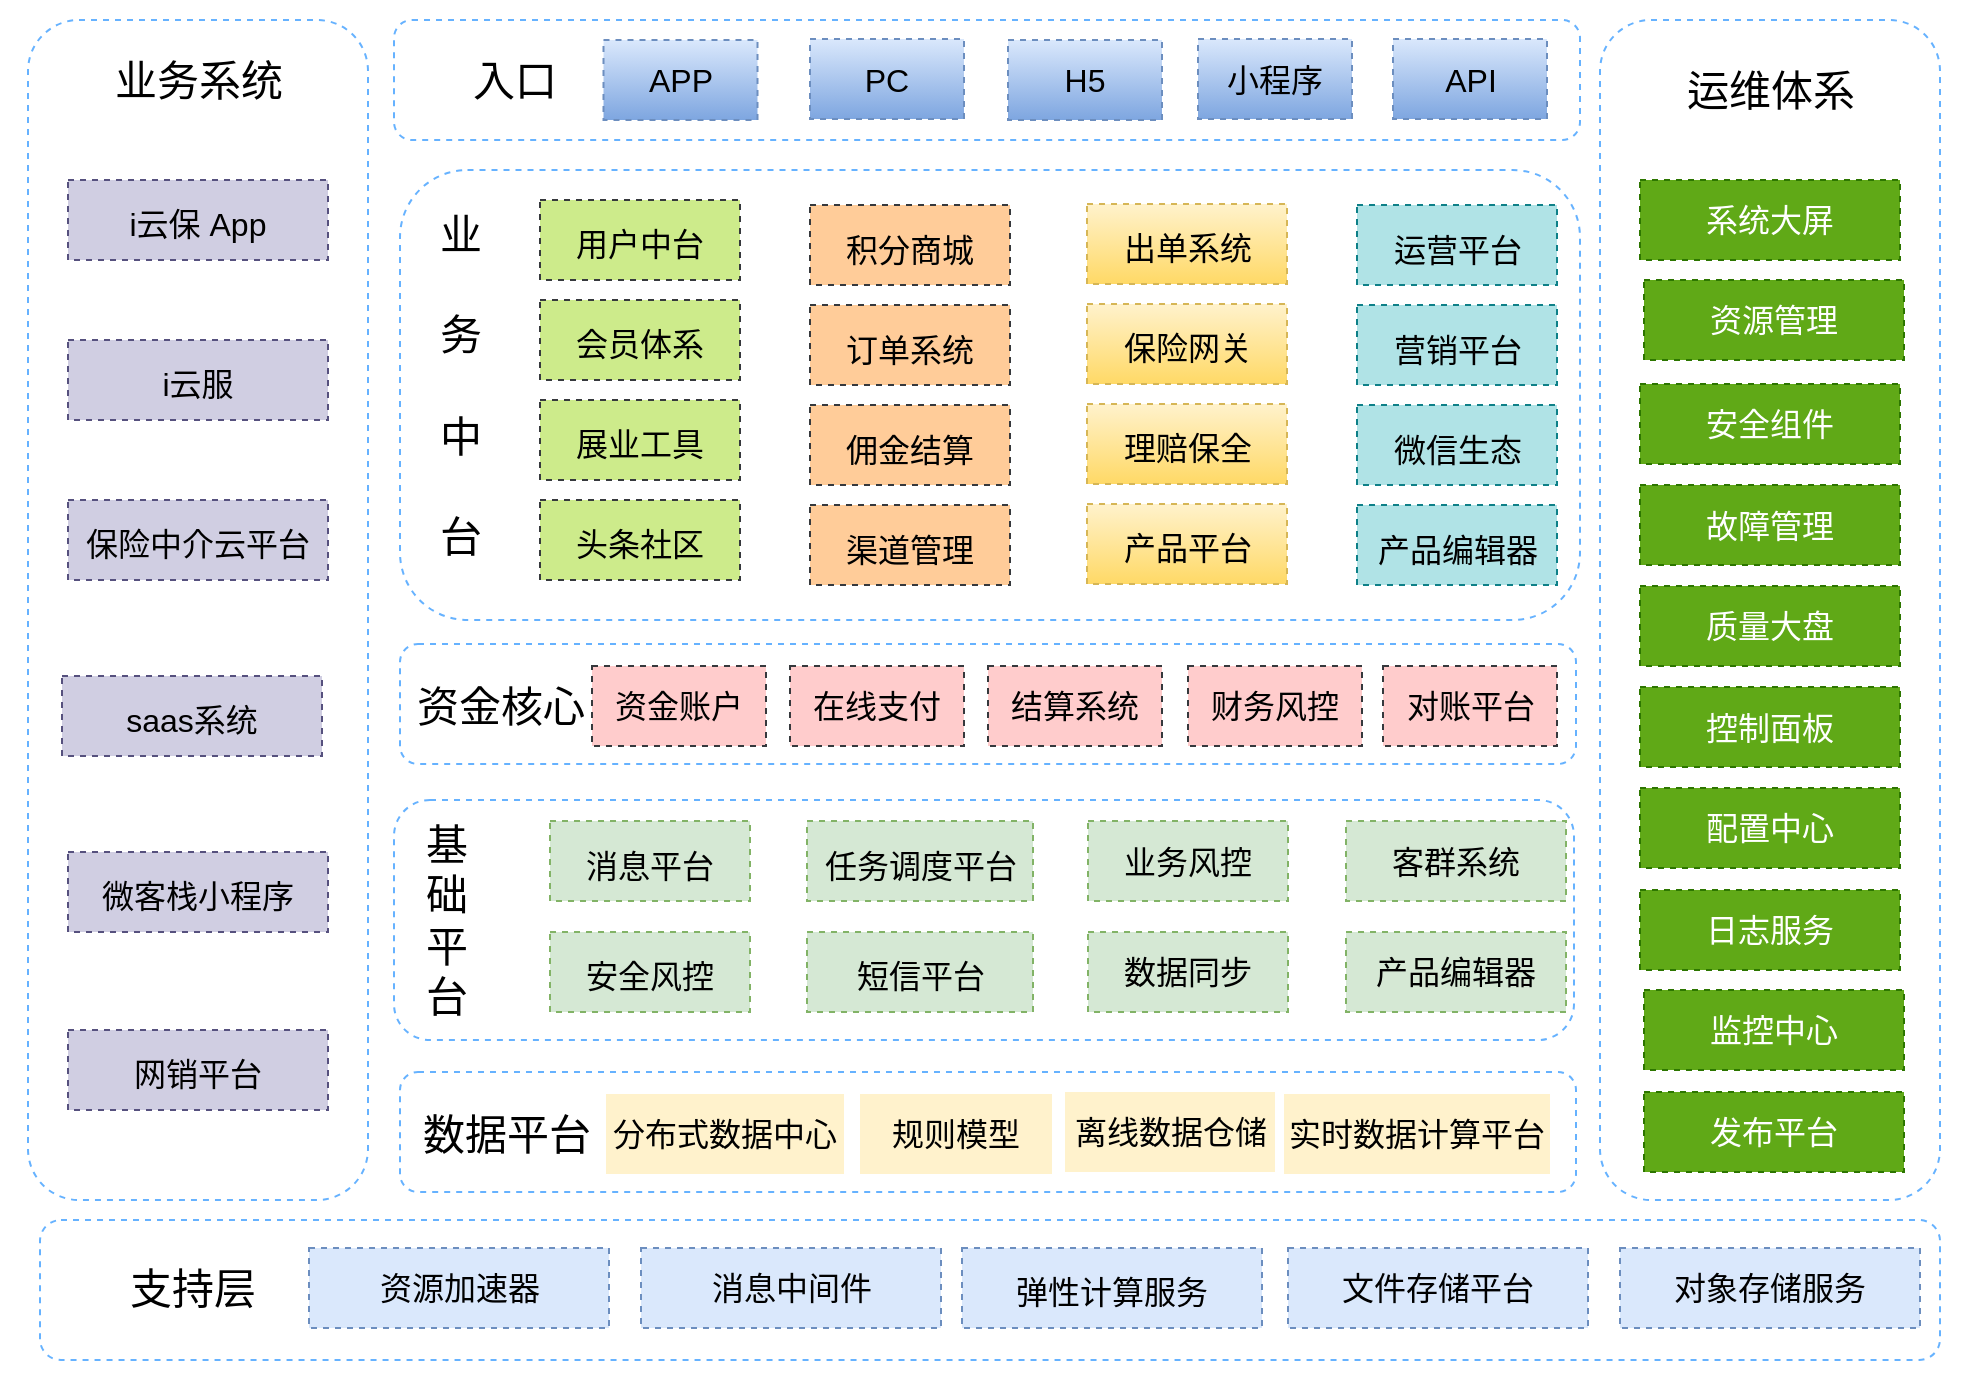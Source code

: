 <mxfile version="13.9.9" type="github">
  <diagram id="Z4rZu4gzG-g9UAVYbysw" name="第 1 页">
    <mxGraphModel dx="1586" dy="1096" grid="1" gridSize="10" guides="1" tooltips="1" connect="1" arrows="1" fold="1" page="0" pageScale="1" pageWidth="827" pageHeight="1169" math="0" shadow="0">
      <root>
        <mxCell id="0" />
        <mxCell id="1" parent="0" />
        <mxCell id="7GG59EkyPDcK3Kt1OEhz-5" value="" style="rounded=1;whiteSpace=wrap;html=1;dashed=1;strokeColor=#66B2FF;fontSize=21;" vertex="1" parent="1">
          <mxGeometry x="-46" y="-120" width="170" height="590" as="geometry" />
        </mxCell>
        <mxCell id="gegUZrvBjKPwMkM6OcZD-2" value="" style="rounded=0;whiteSpace=wrap;html=1;strokeColor=none;fillColor=none;" parent="1" vertex="1">
          <mxGeometry x="-60" y="-130" width="980" height="690" as="geometry" />
        </mxCell>
        <mxCell id="gegUZrvBjKPwMkM6OcZD-3" value="" style="rounded=1;whiteSpace=wrap;html=1;strokeColor=#66B2FF;dashed=1;" parent="1" vertex="1">
          <mxGeometry x="-40" y="480" width="950" height="70" as="geometry" />
        </mxCell>
        <mxCell id="gegUZrvBjKPwMkM6OcZD-11" value="资源加速器" style="rounded=0;whiteSpace=wrap;html=1;dashed=1;strokeColor=#6c8ebf;fontSize=16;fillColor=#dae8fc;" parent="1" vertex="1">
          <mxGeometry x="94.5" y="494" width="150" height="40" as="geometry" />
        </mxCell>
        <mxCell id="gegUZrvBjKPwMkM6OcZD-14" value="消息中间件&lt;br style=&quot;font-size: 16px&quot;&gt;" style="rounded=0;whiteSpace=wrap;html=1;dashed=1;strokeColor=#6c8ebf;fontSize=16;fillColor=#dae8fc;" parent="1" vertex="1">
          <mxGeometry x="260.5" y="494" width="150" height="40" as="geometry" />
        </mxCell>
        <mxCell id="gegUZrvBjKPwMkM6OcZD-19" value="对象存储服务" style="rounded=0;whiteSpace=wrap;html=1;dashed=1;strokeColor=#6c8ebf;fontSize=16;fillColor=#dae8fc;" parent="1" vertex="1">
          <mxGeometry x="750" y="494" width="150" height="40" as="geometry" />
        </mxCell>
        <mxCell id="gegUZrvBjKPwMkM6OcZD-20" value="&lt;span style=&quot;font-size: 16px&quot;&gt;弹性计算服务&lt;/span&gt;" style="rounded=0;whiteSpace=wrap;html=1;dashed=1;strokeColor=#6c8ebf;fontSize=21;fillColor=#dae8fc;" parent="1" vertex="1">
          <mxGeometry x="421" y="494" width="150" height="40" as="geometry" />
        </mxCell>
        <mxCell id="gegUZrvBjKPwMkM6OcZD-21" value="文件存储平台" style="rounded=0;whiteSpace=wrap;html=1;dashed=1;strokeColor=#6c8ebf;fontSize=16;fillColor=#dae8fc;" parent="1" vertex="1">
          <mxGeometry x="584" y="494" width="150" height="40" as="geometry" />
        </mxCell>
        <mxCell id="gegUZrvBjKPwMkM6OcZD-26" value="" style="rounded=1;whiteSpace=wrap;html=1;strokeColor=#66B2FF;dashed=1;" parent="1" vertex="1">
          <mxGeometry x="137" y="270" width="590" height="120" as="geometry" />
        </mxCell>
        <mxCell id="gegUZrvBjKPwMkM6OcZD-27" value="" style="rounded=1;whiteSpace=wrap;html=1;strokeColor=#66B2FF;dashed=1;" parent="1" vertex="1">
          <mxGeometry x="140" y="406" width="588" height="60" as="geometry" />
        </mxCell>
        <mxCell id="gegUZrvBjKPwMkM6OcZD-29" value="" style="rounded=1;whiteSpace=wrap;html=1;strokeColor=#66B2FF;dashed=1;" parent="1" vertex="1">
          <mxGeometry x="140" y="-45" width="590" height="225" as="geometry" />
        </mxCell>
        <mxCell id="gegUZrvBjKPwMkM6OcZD-38" value="基&lt;br&gt;础&lt;br&gt;平&lt;br&gt;台&lt;br&gt;" style="text;html=1;resizable=0;autosize=1;align=center;verticalAlign=middle;points=[];fillColor=none;strokeColor=none;rounded=0;dashed=1;fontSize=21;" parent="1" vertex="1">
          <mxGeometry x="143" y="275" width="40" height="110" as="geometry" />
        </mxCell>
        <mxCell id="gegUZrvBjKPwMkM6OcZD-40" value="分布式数据中心" style="rounded=0;whiteSpace=wrap;html=1;dashed=1;strokeColor=none;fontSize=16;fillColor=#fff2cc;" parent="1" vertex="1">
          <mxGeometry x="243" y="417" width="119" height="40" as="geometry" />
        </mxCell>
        <mxCell id="gegUZrvBjKPwMkM6OcZD-47" value="&lt;span style=&quot;font-size: 16px&quot;&gt;消息平台&lt;/span&gt;" style="rounded=0;whiteSpace=wrap;html=1;dashed=1;strokeColor=#82b366;fontSize=21;fillColor=#d5e8d4;" parent="1" vertex="1">
          <mxGeometry x="215" y="280.5" width="100" height="40" as="geometry" />
        </mxCell>
        <mxCell id="gegUZrvBjKPwMkM6OcZD-48" value="&lt;span style=&quot;font-size: 16px&quot;&gt;任务调度平台&lt;/span&gt;" style="rounded=0;whiteSpace=wrap;html=1;dashed=1;strokeColor=#82b366;fontSize=21;fillColor=#d5e8d4;" parent="1" vertex="1">
          <mxGeometry x="343.5" y="280.5" width="113" height="40" as="geometry" />
        </mxCell>
        <mxCell id="gegUZrvBjKPwMkM6OcZD-49" value="&lt;span style=&quot;font-size: 16px&quot;&gt;业务风控&lt;/span&gt;" style="rounded=0;whiteSpace=wrap;html=1;dashed=1;strokeColor=#82b366;fontSize=16;fillColor=#d5e8d4;" parent="1" vertex="1">
          <mxGeometry x="484" y="280.5" width="100" height="40" as="geometry" />
        </mxCell>
        <mxCell id="gegUZrvBjKPwMkM6OcZD-50" value="客群系统" style="rounded=0;whiteSpace=wrap;html=1;dashed=1;strokeColor=#82b366;fontSize=16;fillColor=#d5e8d4;" parent="1" vertex="1">
          <mxGeometry x="613" y="280.5" width="110" height="40" as="geometry" />
        </mxCell>
        <mxCell id="gegUZrvBjKPwMkM6OcZD-52" value="数据平台" style="text;html=1;resizable=0;autosize=1;align=center;verticalAlign=middle;points=[];fillColor=none;strokeColor=none;rounded=0;dashed=1;fontSize=21;" parent="1" vertex="1">
          <mxGeometry x="143" y="422" width="100" height="30" as="geometry" />
        </mxCell>
        <mxCell id="gegUZrvBjKPwMkM6OcZD-55" value="离线数据仓储" style="rounded=0;whiteSpace=wrap;html=1;dashed=1;strokeColor=none;fontSize=16;fillColor=#fff2cc;" parent="1" vertex="1">
          <mxGeometry x="472.5" y="416" width="105" height="40" as="geometry" />
        </mxCell>
        <mxCell id="gegUZrvBjKPwMkM6OcZD-56" value="实时数据计算平台" style="rounded=0;whiteSpace=wrap;html=1;dashed=1;strokeColor=none;fontSize=16;fillColor=#fff2cc;" parent="1" vertex="1">
          <mxGeometry x="582" y="417" width="133" height="40" as="geometry" />
        </mxCell>
        <mxCell id="gegUZrvBjKPwMkM6OcZD-57" value="" style="rounded=1;whiteSpace=wrap;html=1;strokeColor=#66B2FF;dashed=1;" parent="1" vertex="1">
          <mxGeometry x="140" y="192" width="588" height="60" as="geometry" />
        </mxCell>
        <mxCell id="gegUZrvBjKPwMkM6OcZD-58" value="资金账户" style="rounded=0;whiteSpace=wrap;html=1;dashed=1;strokeColor=#36393d;fontSize=16;fillColor=#ffcccc;" parent="1" vertex="1">
          <mxGeometry x="236" y="203" width="87" height="40" as="geometry" />
        </mxCell>
        <mxCell id="gegUZrvBjKPwMkM6OcZD-59" value="资金核心" style="text;html=1;resizable=0;autosize=1;align=center;verticalAlign=middle;points=[];fillColor=none;strokeColor=none;rounded=0;dashed=1;fontSize=21;" parent="1" vertex="1">
          <mxGeometry x="143" y="208" width="94" height="29" as="geometry" />
        </mxCell>
        <mxCell id="gegUZrvBjKPwMkM6OcZD-60" value="在线支付" style="rounded=0;whiteSpace=wrap;html=1;dashed=1;strokeColor=#36393d;fontSize=16;fillColor=#ffcccc;" parent="1" vertex="1">
          <mxGeometry x="335" y="203" width="87" height="40" as="geometry" />
        </mxCell>
        <mxCell id="gegUZrvBjKPwMkM6OcZD-61" value="结算系统" style="rounded=0;whiteSpace=wrap;html=1;dashed=1;strokeColor=#36393d;fontSize=16;fillColor=#ffcccc;" parent="1" vertex="1">
          <mxGeometry x="434" y="203" width="87" height="40" as="geometry" />
        </mxCell>
        <mxCell id="gegUZrvBjKPwMkM6OcZD-62" value="对账平台" style="rounded=0;whiteSpace=wrap;html=1;dashed=1;strokeColor=#36393d;fontSize=16;fillColor=#ffcccc;" parent="1" vertex="1">
          <mxGeometry x="631.5" y="203" width="87" height="40" as="geometry" />
        </mxCell>
        <mxCell id="gegUZrvBjKPwMkM6OcZD-63" value="财务风控" style="rounded=0;whiteSpace=wrap;html=1;dashed=1;strokeColor=#36393d;fontSize=16;fillColor=#ffcccc;" parent="1" vertex="1">
          <mxGeometry x="534" y="203" width="87" height="40" as="geometry" />
        </mxCell>
        <mxCell id="gegUZrvBjKPwMkM6OcZD-64" value="业&lt;br&gt;&lt;br&gt;务&lt;br&gt;&lt;br&gt;中&lt;br&gt;&lt;br&gt;台&lt;br&gt;&lt;br&gt;" style="text;html=1;resizable=0;autosize=1;align=center;verticalAlign=middle;points=[];fillColor=none;strokeColor=none;rounded=0;dashed=1;fontSize=21;" parent="1" vertex="1">
          <mxGeometry x="154" y="-27.5" width="31" height="204" as="geometry" />
        </mxCell>
        <mxCell id="gegUZrvBjKPwMkM6OcZD-65" value="&lt;span style=&quot;font-size: 16px&quot;&gt;头条社区&lt;/span&gt;" style="rounded=0;whiteSpace=wrap;html=1;dashed=1;strokeColor=#36393d;fontSize=21;fillColor=#cdeb8b;" parent="1" vertex="1">
          <mxGeometry x="210" y="120" width="100" height="40" as="geometry" />
        </mxCell>
        <mxCell id="gegUZrvBjKPwMkM6OcZD-66" value="&lt;span style=&quot;font-size: 16px&quot;&gt;展业工具&lt;/span&gt;" style="rounded=0;whiteSpace=wrap;html=1;dashed=1;strokeColor=#36393d;fontSize=21;fillColor=#cdeb8b;" parent="1" vertex="1">
          <mxGeometry x="210" y="70" width="100" height="40" as="geometry" />
        </mxCell>
        <mxCell id="gegUZrvBjKPwMkM6OcZD-67" value="&lt;span style=&quot;font-size: 16px&quot;&gt;会员体系&lt;/span&gt;" style="rounded=0;whiteSpace=wrap;html=1;dashed=1;strokeColor=#36393d;fontSize=21;fillColor=#cdeb8b;" parent="1" vertex="1">
          <mxGeometry x="210" y="20" width="100" height="40" as="geometry" />
        </mxCell>
        <mxCell id="gegUZrvBjKPwMkM6OcZD-68" value="&lt;span style=&quot;font-size: 16px&quot;&gt;用户中台&lt;/span&gt;" style="rounded=0;whiteSpace=wrap;html=1;dashed=1;strokeColor=#36393d;fontSize=21;fillColor=#cdeb8b;" parent="1" vertex="1">
          <mxGeometry x="210" y="-30" width="100" height="40" as="geometry" />
        </mxCell>
        <mxCell id="gegUZrvBjKPwMkM6OcZD-72" value="&lt;span style=&quot;font-size: 16px&quot;&gt;渠道管理&lt;/span&gt;" style="rounded=0;whiteSpace=wrap;html=1;dashed=1;strokeColor=#36393d;fontSize=21;fillColor=#ffcc99;" parent="1" vertex="1">
          <mxGeometry x="345" y="122.5" width="100" height="40" as="geometry" />
        </mxCell>
        <mxCell id="gegUZrvBjKPwMkM6OcZD-73" value="&lt;span style=&quot;font-size: 16px&quot;&gt;佣金结算&lt;/span&gt;" style="rounded=0;whiteSpace=wrap;html=1;dashed=1;strokeColor=#36393d;fontSize=21;fillColor=#ffcc99;" parent="1" vertex="1">
          <mxGeometry x="345" y="72.5" width="100" height="40" as="geometry" />
        </mxCell>
        <mxCell id="gegUZrvBjKPwMkM6OcZD-74" value="&lt;span style=&quot;font-size: 16px&quot;&gt;订单系统&lt;/span&gt;" style="rounded=0;whiteSpace=wrap;html=1;dashed=1;strokeColor=#36393d;fontSize=21;fillColor=#ffcc99;" parent="1" vertex="1">
          <mxGeometry x="345" y="22.5" width="100" height="40" as="geometry" />
        </mxCell>
        <mxCell id="gegUZrvBjKPwMkM6OcZD-75" value="&lt;span style=&quot;font-size: 16px&quot;&gt;积分商城&lt;/span&gt;" style="rounded=0;whiteSpace=wrap;html=1;dashed=1;strokeColor=#36393d;fontSize=21;fillColor=#ffcc99;" parent="1" vertex="1">
          <mxGeometry x="345" y="-27.5" width="100" height="40" as="geometry" />
        </mxCell>
        <mxCell id="gegUZrvBjKPwMkM6OcZD-76" value="&lt;span style=&quot;font-size: 16px&quot;&gt;产品平台&lt;/span&gt;" style="rounded=0;whiteSpace=wrap;html=1;dashed=1;strokeColor=#d6b656;fontSize=21;fillColor=#fff2cc;gradientColor=#ffd966;" parent="1" vertex="1">
          <mxGeometry x="483.5" y="122" width="100" height="40" as="geometry" />
        </mxCell>
        <mxCell id="gegUZrvBjKPwMkM6OcZD-77" value="&lt;span style=&quot;font-size: 16px&quot;&gt;理赔保全&lt;/span&gt;" style="rounded=0;whiteSpace=wrap;html=1;dashed=1;strokeColor=#d6b656;fontSize=21;fillColor=#fff2cc;gradientColor=#ffd966;" parent="1" vertex="1">
          <mxGeometry x="483.5" y="72" width="100" height="40" as="geometry" />
        </mxCell>
        <mxCell id="gegUZrvBjKPwMkM6OcZD-78" value="&lt;span style=&quot;font-size: 16px&quot;&gt;保险网关&lt;/span&gt;" style="rounded=0;whiteSpace=wrap;html=1;dashed=1;strokeColor=#d6b656;fontSize=21;fillColor=#fff2cc;gradientColor=#ffd966;" parent="1" vertex="1">
          <mxGeometry x="483.5" y="22" width="100" height="40" as="geometry" />
        </mxCell>
        <mxCell id="gegUZrvBjKPwMkM6OcZD-79" value="&lt;span style=&quot;font-size: 16px&quot;&gt;出单系统&lt;/span&gt;" style="rounded=0;whiteSpace=wrap;html=1;dashed=1;strokeColor=#d6b656;fontSize=21;fillColor=#fff2cc;gradientColor=#ffd966;" parent="1" vertex="1">
          <mxGeometry x="483.5" y="-28" width="100" height="40" as="geometry" />
        </mxCell>
        <mxCell id="gegUZrvBjKPwMkM6OcZD-80" value="&lt;span style=&quot;font-size: 16px&quot;&gt;产品编辑器&lt;/span&gt;" style="rounded=0;whiteSpace=wrap;html=1;dashed=1;strokeColor=#0e8088;fontSize=21;fillColor=#b0e3e6;" parent="1" vertex="1">
          <mxGeometry x="618.5" y="122.5" width="100" height="40" as="geometry" />
        </mxCell>
        <mxCell id="gegUZrvBjKPwMkM6OcZD-81" value="&lt;span style=&quot;font-size: 16px&quot;&gt;微信生态&lt;/span&gt;" style="rounded=0;whiteSpace=wrap;html=1;dashed=1;strokeColor=#0e8088;fontSize=21;fillColor=#b0e3e6;" parent="1" vertex="1">
          <mxGeometry x="618.5" y="72.5" width="100" height="40" as="geometry" />
        </mxCell>
        <mxCell id="gegUZrvBjKPwMkM6OcZD-82" value="&lt;span style=&quot;font-size: 16px&quot;&gt;营销平台&lt;/span&gt;" style="rounded=0;whiteSpace=wrap;html=1;dashed=1;strokeColor=#0e8088;fontSize=21;fillColor=#b0e3e6;" parent="1" vertex="1">
          <mxGeometry x="618.5" y="22.5" width="100" height="40" as="geometry" />
        </mxCell>
        <mxCell id="gegUZrvBjKPwMkM6OcZD-83" value="&lt;span style=&quot;font-size: 16px&quot;&gt;运营平台&lt;/span&gt;" style="rounded=0;whiteSpace=wrap;html=1;dashed=1;strokeColor=#0e8088;fontSize=21;fillColor=#b0e3e6;" parent="1" vertex="1">
          <mxGeometry x="618.5" y="-27.5" width="100" height="40" as="geometry" />
        </mxCell>
        <mxCell id="gegUZrvBjKPwMkM6OcZD-90" value="" style="rounded=1;whiteSpace=wrap;html=1;strokeColor=#66B2FF;dashed=1;" parent="1" vertex="1">
          <mxGeometry x="137" y="-120" width="593" height="60" as="geometry" />
        </mxCell>
        <mxCell id="gegUZrvBjKPwMkM6OcZD-91" value="入口" style="text;html=1;resizable=0;autosize=1;align=center;verticalAlign=middle;points=[];fillColor=none;strokeColor=none;rounded=0;dashed=1;fontSize=21;" parent="1" vertex="1">
          <mxGeometry x="167" y="-105" width="60" height="30" as="geometry" />
        </mxCell>
        <mxCell id="gegUZrvBjKPwMkM6OcZD-92" value="&lt;span style=&quot;font-size: 16px&quot;&gt;i云保 App&lt;/span&gt;" style="rounded=0;whiteSpace=wrap;html=1;dashed=1;strokeColor=#56517e;fontSize=21;fillColor=#d0cee2;" parent="1" vertex="1">
          <mxGeometry x="-26" y="-40" width="130" height="40" as="geometry" />
        </mxCell>
        <mxCell id="gegUZrvBjKPwMkM6OcZD-94" value="&lt;span style=&quot;font-size: 16px&quot;&gt;APP&lt;/span&gt;" style="rounded=0;whiteSpace=wrap;html=1;dashed=1;strokeColor=#6c8ebf;fontSize=16;fillColor=#dae8fc;gradientColor=#7ea6e0;" parent="1" vertex="1">
          <mxGeometry x="241.75" y="-110" width="77" height="40" as="geometry" />
        </mxCell>
        <mxCell id="gegUZrvBjKPwMkM6OcZD-95" value="H5" style="rounded=0;whiteSpace=wrap;html=1;dashed=1;strokeColor=#6c8ebf;fontSize=16;fillColor=#dae8fc;gradientColor=#7ea6e0;" parent="1" vertex="1">
          <mxGeometry x="444" y="-110" width="77" height="40" as="geometry" />
        </mxCell>
        <mxCell id="gegUZrvBjKPwMkM6OcZD-96" value="小程序" style="rounded=0;whiteSpace=wrap;html=1;dashed=1;strokeColor=#6c8ebf;fontSize=16;fillColor=#dae8fc;gradientColor=#7ea6e0;" parent="1" vertex="1">
          <mxGeometry x="539" y="-110.5" width="77" height="40" as="geometry" />
        </mxCell>
        <mxCell id="gegUZrvBjKPwMkM6OcZD-99" value="&lt;span style=&quot;font-size: 16px&quot;&gt;PC&lt;/span&gt;" style="rounded=0;whiteSpace=wrap;html=1;dashed=1;strokeColor=#6c8ebf;fontSize=16;fillColor=#dae8fc;gradientColor=#7ea6e0;" parent="1" vertex="1">
          <mxGeometry x="345" y="-110.5" width="77" height="40" as="geometry" />
        </mxCell>
        <mxCell id="gegUZrvBjKPwMkM6OcZD-100" value="规则模型" style="rounded=0;whiteSpace=wrap;html=1;dashed=1;strokeColor=none;fontSize=16;fillColor=#fff2cc;" parent="1" vertex="1">
          <mxGeometry x="370" y="417" width="96" height="40" as="geometry" />
        </mxCell>
        <mxCell id="7GG59EkyPDcK3Kt1OEhz-1" value="产品编辑器" style="rounded=0;whiteSpace=wrap;html=1;dashed=1;strokeColor=#82b366;fontSize=16;fillColor=#d5e8d4;" vertex="1" parent="1">
          <mxGeometry x="613" y="336" width="110" height="40" as="geometry" />
        </mxCell>
        <mxCell id="7GG59EkyPDcK3Kt1OEhz-2" value="&lt;span style=&quot;font-size: 16px&quot;&gt;数据同步&lt;/span&gt;" style="rounded=0;whiteSpace=wrap;html=1;dashed=1;strokeColor=#82b366;fontSize=16;fillColor=#d5e8d4;" vertex="1" parent="1">
          <mxGeometry x="484" y="336" width="100" height="40" as="geometry" />
        </mxCell>
        <mxCell id="7GG59EkyPDcK3Kt1OEhz-3" value="&lt;span style=&quot;font-size: 16px&quot;&gt;短信平台&lt;/span&gt;" style="rounded=0;whiteSpace=wrap;html=1;dashed=1;strokeColor=#82b366;fontSize=21;fillColor=#d5e8d4;" vertex="1" parent="1">
          <mxGeometry x="343.5" y="336" width="113" height="40" as="geometry" />
        </mxCell>
        <mxCell id="7GG59EkyPDcK3Kt1OEhz-4" value="&lt;span style=&quot;font-size: 16px&quot;&gt;安全风控&lt;/span&gt;" style="rounded=0;whiteSpace=wrap;html=1;dashed=1;strokeColor=#82b366;fontSize=21;fillColor=#d5e8d4;" vertex="1" parent="1">
          <mxGeometry x="215" y="336" width="100" height="40" as="geometry" />
        </mxCell>
        <mxCell id="7GG59EkyPDcK3Kt1OEhz-8" value="业务系统" style="text;html=1;resizable=0;autosize=1;align=center;verticalAlign=middle;points=[];fillColor=none;strokeColor=none;rounded=0;dashed=1;fontSize=21;" vertex="1" parent="1">
          <mxGeometry x="-8" y="-105" width="94" height="29" as="geometry" />
        </mxCell>
        <mxCell id="7GG59EkyPDcK3Kt1OEhz-11" value="支持层" style="text;html=1;resizable=0;autosize=1;align=center;verticalAlign=middle;points=[];fillColor=none;strokeColor=none;rounded=0;dashed=1;fontSize=21;" vertex="1" parent="1">
          <mxGeometry x="-4" y="499" width="80" height="30" as="geometry" />
        </mxCell>
        <mxCell id="7GG59EkyPDcK3Kt1OEhz-12" value="" style="rounded=1;whiteSpace=wrap;html=1;dashed=1;strokeColor=#66B2FF;fontSize=21;" vertex="1" parent="1">
          <mxGeometry x="740" y="-120" width="170" height="590" as="geometry" />
        </mxCell>
        <mxCell id="7GG59EkyPDcK3Kt1OEhz-13" value="运维体系" style="text;html=1;resizable=0;autosize=1;align=center;verticalAlign=middle;points=[];fillColor=none;strokeColor=none;rounded=0;dashed=1;fontSize=21;" vertex="1" parent="1">
          <mxGeometry x="775" y="-100" width="100" height="30" as="geometry" />
        </mxCell>
        <mxCell id="7GG59EkyPDcK3Kt1OEhz-14" value="安全组件" style="rounded=0;whiteSpace=wrap;html=1;dashed=1;strokeColor=#2D7600;fontSize=16;fillColor=#60a917;fontColor=#ffffff;" vertex="1" parent="1">
          <mxGeometry x="760" y="62" width="130" height="40" as="geometry" />
        </mxCell>
        <mxCell id="7GG59EkyPDcK3Kt1OEhz-15" value="发布平台" style="rounded=0;whiteSpace=wrap;html=1;dashed=1;strokeColor=#2D7600;fontSize=16;fillColor=#60a917;fontColor=#ffffff;" vertex="1" parent="1">
          <mxGeometry x="762" y="416" width="130" height="40" as="geometry" />
        </mxCell>
        <mxCell id="7GG59EkyPDcK3Kt1OEhz-16" value="监控中心" style="rounded=0;whiteSpace=wrap;html=1;dashed=1;strokeColor=#2D7600;fontSize=16;fillColor=#60a917;fontColor=#ffffff;" vertex="1" parent="1">
          <mxGeometry x="762" y="365" width="130" height="40" as="geometry" />
        </mxCell>
        <mxCell id="7GG59EkyPDcK3Kt1OEhz-17" value="日志服务" style="rounded=0;whiteSpace=wrap;html=1;dashed=1;strokeColor=#2D7600;fontSize=16;fillColor=#60a917;fontColor=#ffffff;" vertex="1" parent="1">
          <mxGeometry x="760" y="315" width="130" height="40" as="geometry" />
        </mxCell>
        <mxCell id="7GG59EkyPDcK3Kt1OEhz-18" value="配置中心" style="rounded=0;whiteSpace=wrap;html=1;dashed=1;strokeColor=#2D7600;fontSize=16;fillColor=#60a917;fontColor=#ffffff;" vertex="1" parent="1">
          <mxGeometry x="760" y="264" width="130" height="40" as="geometry" />
        </mxCell>
        <mxCell id="7GG59EkyPDcK3Kt1OEhz-19" value="质量大盘" style="rounded=0;whiteSpace=wrap;html=1;dashed=1;strokeColor=#2D7600;fontSize=16;fillColor=#60a917;fontColor=#ffffff;" vertex="1" parent="1">
          <mxGeometry x="760" y="163" width="130" height="40" as="geometry" />
        </mxCell>
        <mxCell id="7GG59EkyPDcK3Kt1OEhz-20" value="故障管理" style="rounded=0;whiteSpace=wrap;html=1;dashed=1;strokeColor=#2D7600;fontSize=16;fillColor=#60a917;fontColor=#ffffff;" vertex="1" parent="1">
          <mxGeometry x="760" y="112.5" width="130" height="40" as="geometry" />
        </mxCell>
        <mxCell id="7GG59EkyPDcK3Kt1OEhz-21" value="资源管理" style="rounded=0;whiteSpace=wrap;html=1;dashed=1;strokeColor=#2D7600;fontSize=16;fillColor=#60a917;fontColor=#ffffff;" vertex="1" parent="1">
          <mxGeometry x="762" y="10" width="130" height="40" as="geometry" />
        </mxCell>
        <mxCell id="7GG59EkyPDcK3Kt1OEhz-22" value="系统大屏" style="rounded=0;whiteSpace=wrap;html=1;dashed=1;strokeColor=#2D7600;fontSize=16;fillColor=#60a917;fontColor=#ffffff;" vertex="1" parent="1">
          <mxGeometry x="760" y="-40" width="130" height="40" as="geometry" />
        </mxCell>
        <mxCell id="7GG59EkyPDcK3Kt1OEhz-23" value="控制面板" style="rounded=0;whiteSpace=wrap;html=1;dashed=1;strokeColor=#2D7600;fontSize=16;fillColor=#60a917;fontColor=#ffffff;" vertex="1" parent="1">
          <mxGeometry x="760" y="213.5" width="130" height="40" as="geometry" />
        </mxCell>
        <mxCell id="7GG59EkyPDcK3Kt1OEhz-24" value="&lt;span style=&quot;font-size: 16px&quot;&gt;i云服&lt;/span&gt;" style="rounded=0;whiteSpace=wrap;html=1;dashed=1;strokeColor=#56517e;fontSize=21;fillColor=#d0cee2;" vertex="1" parent="1">
          <mxGeometry x="-26" y="40" width="130" height="40" as="geometry" />
        </mxCell>
        <mxCell id="7GG59EkyPDcK3Kt1OEhz-25" value="&lt;span style=&quot;font-size: 16px&quot;&gt;保险中介云平台&lt;/span&gt;" style="rounded=0;whiteSpace=wrap;html=1;dashed=1;strokeColor=#56517e;fontSize=21;fillColor=#d0cee2;" vertex="1" parent="1">
          <mxGeometry x="-26" y="120" width="130" height="40" as="geometry" />
        </mxCell>
        <mxCell id="7GG59EkyPDcK3Kt1OEhz-26" value="&lt;span style=&quot;font-size: 16px&quot;&gt;saas系统&lt;/span&gt;" style="rounded=0;whiteSpace=wrap;html=1;dashed=1;strokeColor=#56517e;fontSize=21;fillColor=#d0cee2;" vertex="1" parent="1">
          <mxGeometry x="-29" y="208" width="130" height="40" as="geometry" />
        </mxCell>
        <mxCell id="7GG59EkyPDcK3Kt1OEhz-27" value="&lt;span style=&quot;font-size: 16px&quot;&gt;微客栈小程序&lt;/span&gt;" style="rounded=0;whiteSpace=wrap;html=1;dashed=1;strokeColor=#56517e;fontSize=21;fillColor=#d0cee2;" vertex="1" parent="1">
          <mxGeometry x="-26" y="296" width="130" height="40" as="geometry" />
        </mxCell>
        <mxCell id="7GG59EkyPDcK3Kt1OEhz-28" value="&lt;span style=&quot;font-size: 16px&quot;&gt;网销平台&lt;/span&gt;" style="rounded=0;whiteSpace=wrap;html=1;dashed=1;strokeColor=#56517e;fontSize=21;fillColor=#d0cee2;" vertex="1" parent="1">
          <mxGeometry x="-26" y="385" width="130" height="40" as="geometry" />
        </mxCell>
        <mxCell id="7GG59EkyPDcK3Kt1OEhz-29" value="API" style="rounded=0;whiteSpace=wrap;html=1;dashed=1;strokeColor=#6c8ebf;fontSize=16;fillColor=#dae8fc;gradientColor=#7ea6e0;" vertex="1" parent="1">
          <mxGeometry x="636.5" y="-110.5" width="77" height="40" as="geometry" />
        </mxCell>
      </root>
    </mxGraphModel>
  </diagram>
</mxfile>
